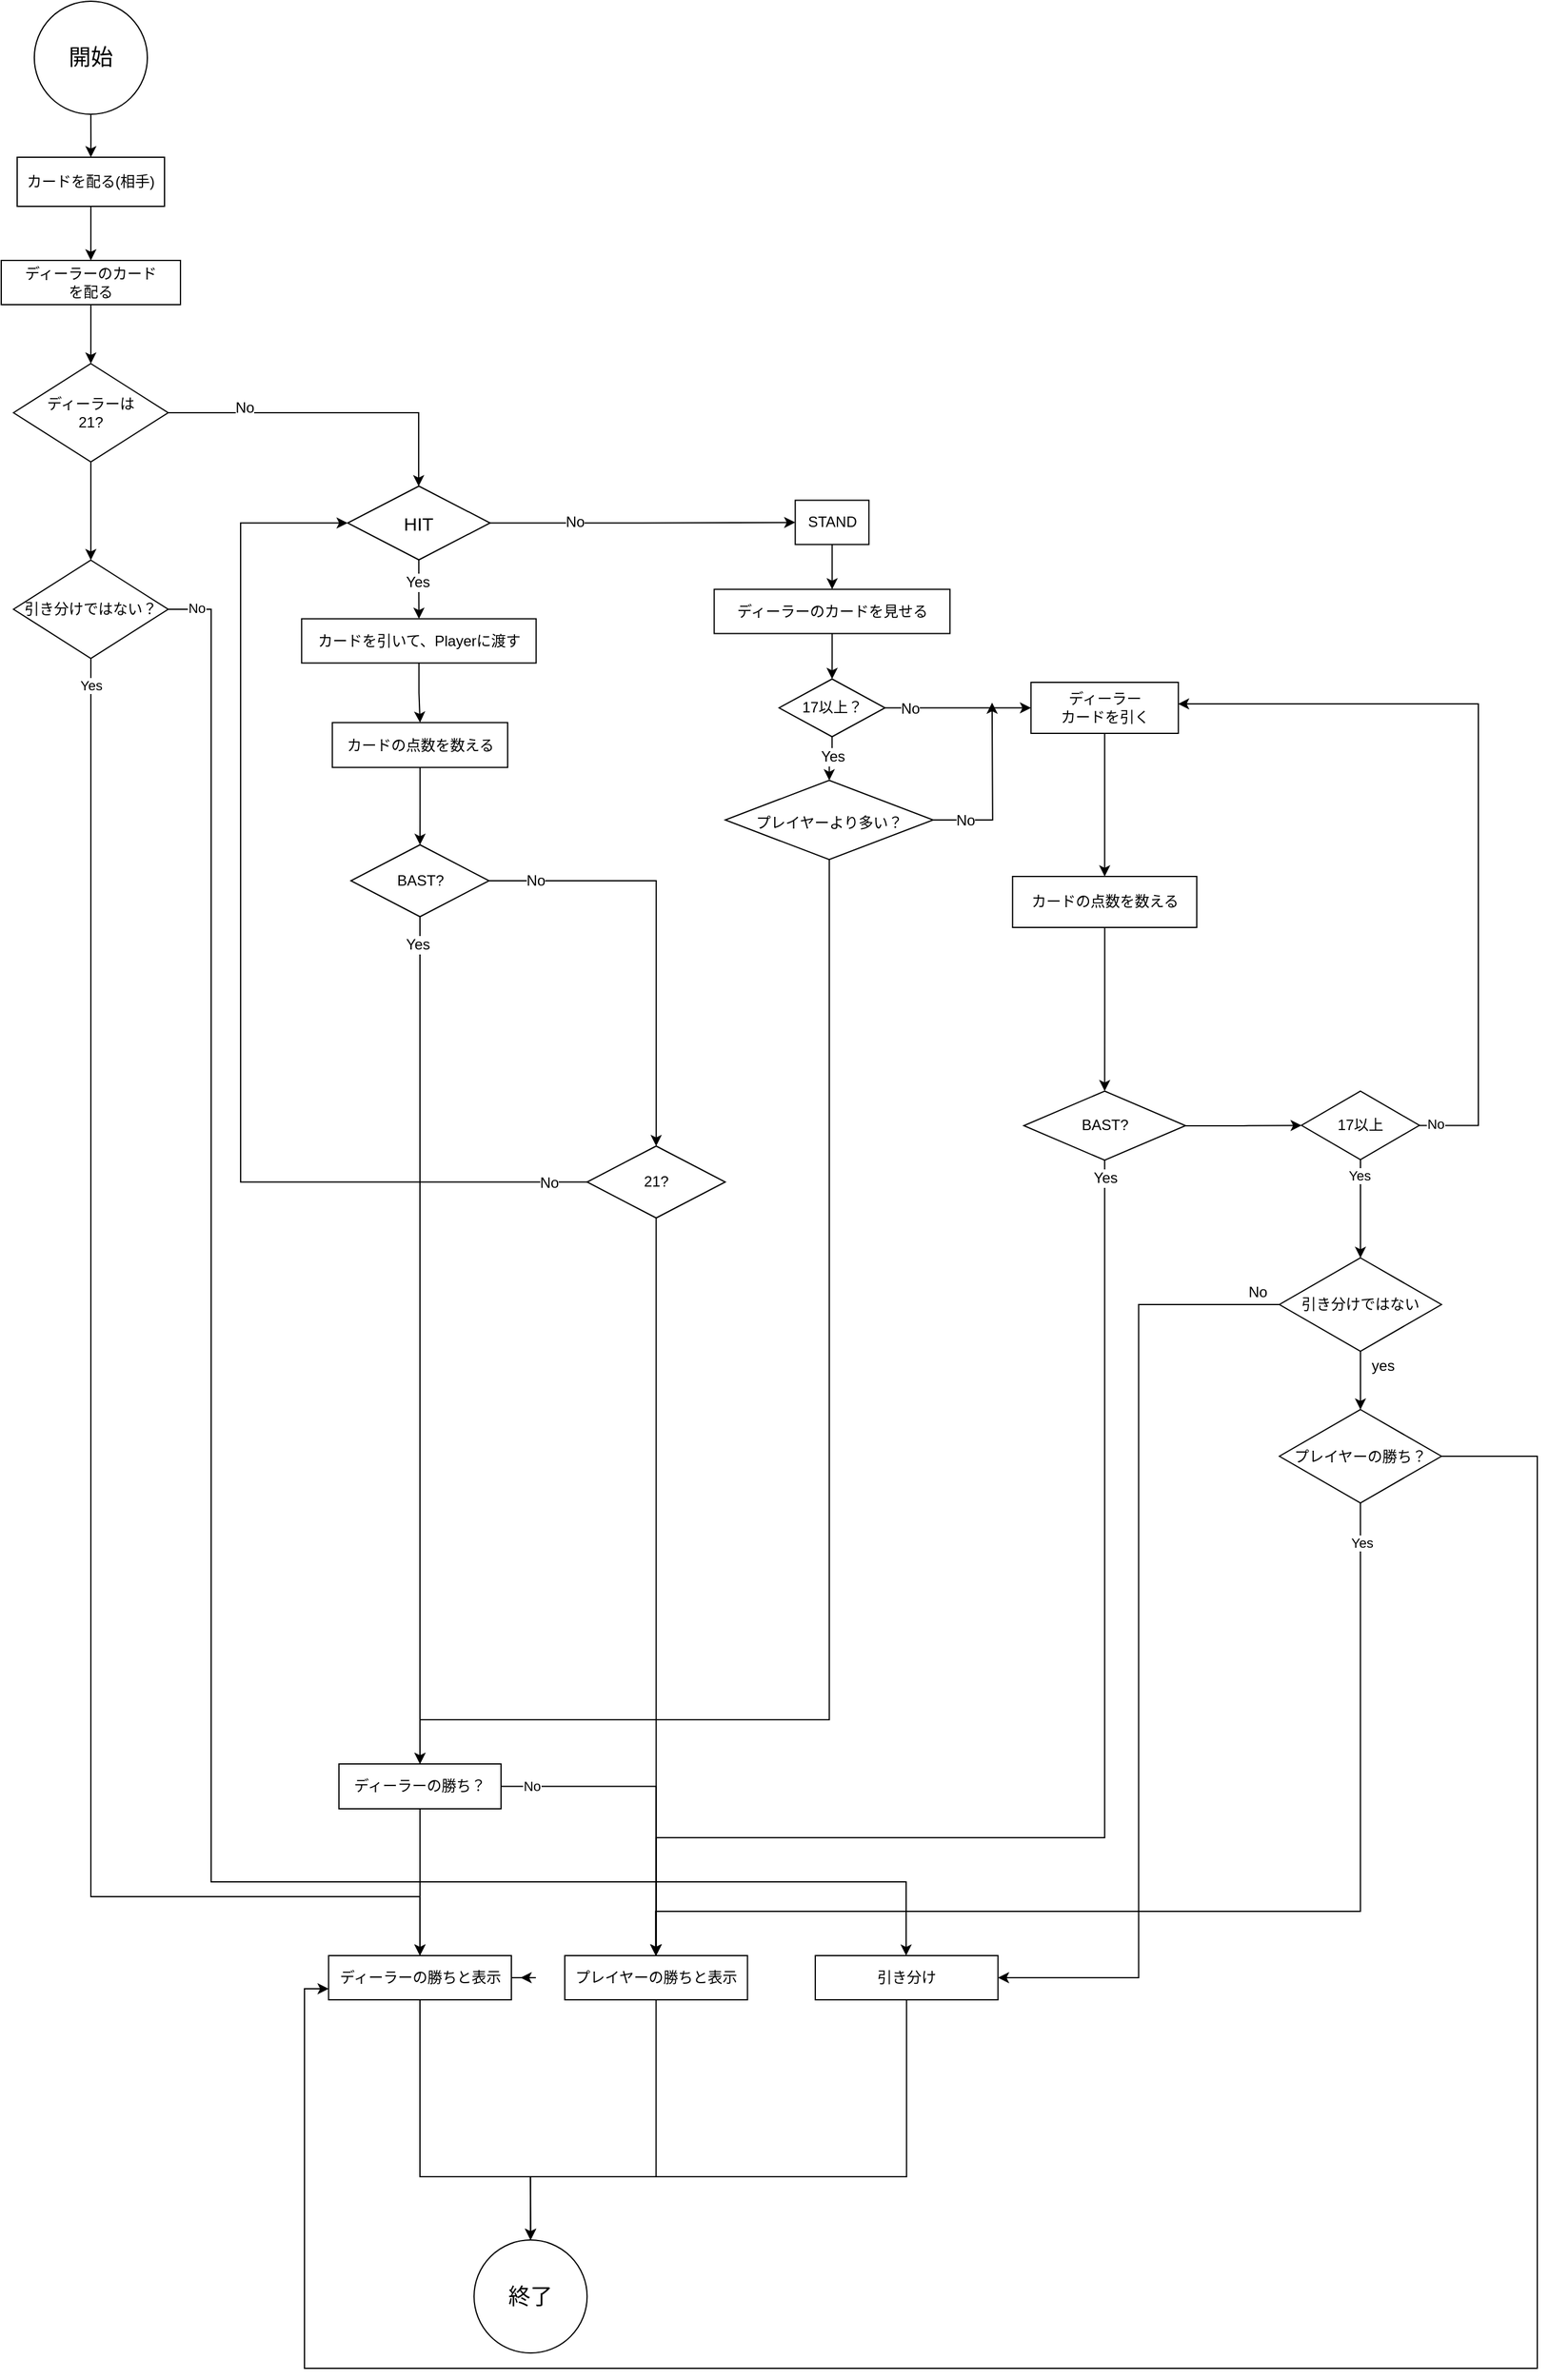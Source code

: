 <mxfile>
    <diagram id="eCTQAcVQ3T_BZ4IwzFdz" name="ページ1">
        <mxGraphModel dx="-106" dy="997" grid="0" gridSize="12" guides="1" tooltips="1" connect="1" arrows="1" fold="1" page="0" pageScale="1" pageWidth="827" pageHeight="1169" math="0" shadow="0">
            <root>
                <mxCell id="0"/>
                <mxCell id="1" parent="0"/>
                <mxCell id="188" style="edgeStyle=orthogonalEdgeStyle;rounded=0;orthogonalLoop=1;jettySize=auto;html=1;" parent="1" source="3" edge="1">
                    <mxGeometry relative="1" as="geometry">
                        <mxPoint x="1920.98" y="451" as="targetPoint"/>
                    </mxGeometry>
                </mxCell>
                <mxCell id="3" value="カードを配る(相手)" style="rounded=1;whiteSpace=wrap;html=1;arcSize=0;" parent="1" vertex="1">
                    <mxGeometry x="1860.98" y="367" width="120" height="40" as="geometry"/>
                </mxCell>
                <mxCell id="190" style="edgeStyle=orthogonalEdgeStyle;rounded=0;orthogonalLoop=1;jettySize=auto;html=1;" parent="1" source="201" edge="1">
                    <mxGeometry relative="1" as="geometry">
                        <mxPoint x="1920.98" y="491" as="sourcePoint"/>
                        <mxPoint x="1920.98" y="535" as="targetPoint"/>
                    </mxGeometry>
                </mxCell>
                <mxCell id="186" style="edgeStyle=orthogonalEdgeStyle;rounded=0;orthogonalLoop=1;jettySize=auto;html=1;" parent="1" source="185" target="3" edge="1">
                    <mxGeometry relative="1" as="geometry"/>
                </mxCell>
                <mxCell id="185" value="開始" style="ellipse;whiteSpace=wrap;html=1;aspect=fixed;fontSize=18;" parent="1" vertex="1">
                    <mxGeometry x="1874.95" y="240" width="92.06" height="92.06" as="geometry"/>
                </mxCell>
                <mxCell id="194" style="edgeStyle=orthogonalEdgeStyle;rounded=0;orthogonalLoop=1;jettySize=auto;html=1;exitX=1;exitY=0.5;exitDx=0;exitDy=0;" parent="1" source="191" target="197" edge="1">
                    <mxGeometry relative="1" as="geometry">
                        <mxPoint x="2440.65" y="607" as="targetPoint"/>
                        <mxPoint x="2117.67" y="575" as="sourcePoint"/>
                        <Array as="points">
                            <mxPoint x="2187.95" y="575"/>
                        </Array>
                    </mxGeometry>
                </mxCell>
                <mxCell id="241" value="No" style="edgeLabel;html=1;align=center;verticalAlign=middle;resizable=0;points=[];fontSize=12;" parent="194" vertex="1" connectable="0">
                    <mxGeometry x="-0.533" y="4" relative="1" as="geometry">
                        <mxPoint as="offset"/>
                    </mxGeometry>
                </mxCell>
                <mxCell id="319" value="" style="edgeStyle=orthogonalEdgeStyle;rounded=0;orthogonalLoop=1;jettySize=auto;html=1;" edge="1" parent="1" source="191" target="318">
                    <mxGeometry relative="1" as="geometry"/>
                </mxCell>
                <mxCell id="191" value="ディーラーは&lt;br&gt;21?" style="rhombus;whiteSpace=wrap;html=1;" parent="1" vertex="1">
                    <mxGeometry x="1858" y="535" width="125.97" height="80" as="geometry"/>
                </mxCell>
                <mxCell id="199" style="edgeStyle=orthogonalEdgeStyle;rounded=0;orthogonalLoop=1;jettySize=auto;html=1;fontSize=12;" parent="1" source="197" target="204" edge="1">
                    <mxGeometry relative="1" as="geometry">
                        <mxPoint x="2175.67" y="739.75" as="targetPoint"/>
                    </mxGeometry>
                </mxCell>
                <mxCell id="200" value="Yes" style="edgeLabel;html=1;align=center;verticalAlign=middle;resizable=0;points=[];fontSize=12;" parent="199" vertex="1" connectable="0">
                    <mxGeometry x="-0.242" y="-1" relative="1" as="geometry">
                        <mxPoint as="offset"/>
                    </mxGeometry>
                </mxCell>
                <mxCell id="208" style="edgeStyle=orthogonalEdgeStyle;rounded=0;orthogonalLoop=1;jettySize=auto;html=1;fontSize=12;" parent="1" source="197" target="207" edge="1">
                    <mxGeometry relative="1" as="geometry"/>
                </mxCell>
                <mxCell id="209" value="No" style="edgeLabel;html=1;align=center;verticalAlign=middle;resizable=0;points=[];fontSize=12;" parent="208" vertex="1" connectable="0">
                    <mxGeometry x="-0.445" y="1" relative="1" as="geometry">
                        <mxPoint as="offset"/>
                    </mxGeometry>
                </mxCell>
                <mxCell id="197" value="&lt;font style=&quot;font-size: 15px&quot;&gt;HIT&lt;/font&gt;" style="rhombus;whiteSpace=wrap;html=1;fontSize=18;" parent="1" vertex="1">
                    <mxGeometry x="2130.14" y="634.75" width="116" height="60" as="geometry"/>
                </mxCell>
                <mxCell id="203" style="edgeStyle=orthogonalEdgeStyle;rounded=0;orthogonalLoop=1;jettySize=auto;html=1;exitX=0.5;exitY=1;exitDx=0;exitDy=0;fontSize=12;" parent="1" source="201" edge="1">
                    <mxGeometry relative="1" as="geometry">
                        <mxPoint x="1920.95" y="475.286" as="targetPoint"/>
                    </mxGeometry>
                </mxCell>
                <mxCell id="201" value="&lt;span&gt;ディーラーのカード&lt;/span&gt;&lt;br&gt;&lt;span&gt;を配る&lt;/span&gt;" style="rounded=0;whiteSpace=wrap;html=1;fontSize=12;" parent="1" vertex="1">
                    <mxGeometry x="1848" y="451" width="145.97" height="36" as="geometry"/>
                </mxCell>
                <mxCell id="211" style="edgeStyle=orthogonalEdgeStyle;rounded=0;orthogonalLoop=1;jettySize=auto;html=1;fontSize=12;" parent="1" source="204" target="210" edge="1">
                    <mxGeometry relative="1" as="geometry"/>
                </mxCell>
                <mxCell id="204" value="&lt;span&gt;カードを引いて、Playerに渡す&lt;/span&gt;" style="rounded=0;whiteSpace=wrap;html=1;fontSize=12;" parent="1" vertex="1">
                    <mxGeometry x="2092.65" y="742.75" width="190.98" height="36" as="geometry"/>
                </mxCell>
                <mxCell id="229" style="edgeStyle=orthogonalEdgeStyle;rounded=0;orthogonalLoop=1;jettySize=auto;html=1;fontSize=12;" parent="1" source="207" target="226" edge="1">
                    <mxGeometry relative="1" as="geometry"/>
                </mxCell>
                <mxCell id="207" value="STAND" style="rounded=0;whiteSpace=wrap;html=1;fontSize=12;" parent="1" vertex="1">
                    <mxGeometry x="2494.65" y="646.25" width="60" height="36" as="geometry"/>
                </mxCell>
                <mxCell id="214" style="edgeStyle=orthogonalEdgeStyle;rounded=0;orthogonalLoop=1;jettySize=auto;html=1;fontSize=12;" parent="1" source="210" target="213" edge="1">
                    <mxGeometry relative="1" as="geometry"/>
                </mxCell>
                <mxCell id="210" value="&lt;font style=&quot;font-size: 12px&quot;&gt;カードの点数を数える&lt;/font&gt;" style="rounded=0;whiteSpace=wrap;html=1;fontSize=12;" parent="1" vertex="1">
                    <mxGeometry x="2117.67" y="827.25" width="142.75" height="36.5" as="geometry"/>
                </mxCell>
                <mxCell id="217" style="edgeStyle=orthogonalEdgeStyle;rounded=0;orthogonalLoop=1;jettySize=auto;html=1;fontSize=12;entryX=0.5;entryY=0;entryDx=0;entryDy=0;" parent="1" source="213" target="216" edge="1">
                    <mxGeometry relative="1" as="geometry">
                        <Array as="points">
                            <mxPoint x="2380.95" y="956"/>
                        </Array>
                    </mxGeometry>
                </mxCell>
                <mxCell id="243" value="No" style="edgeLabel;html=1;align=center;verticalAlign=middle;resizable=0;points=[];fontSize=12;" parent="217" vertex="1" connectable="0">
                    <mxGeometry x="-0.693" relative="1" as="geometry">
                        <mxPoint x="-16" as="offset"/>
                    </mxGeometry>
                </mxCell>
                <mxCell id="265" style="edgeStyle=orthogonalEdgeStyle;rounded=0;orthogonalLoop=1;jettySize=auto;html=1;entryX=0.5;entryY=0;entryDx=0;entryDy=0;fontSize=12;" parent="1" source="213" target="264" edge="1">
                    <mxGeometry relative="1" as="geometry">
                        <Array as="points">
                            <mxPoint x="2188.95" y="1651"/>
                        </Array>
                    </mxGeometry>
                </mxCell>
                <mxCell id="266" value="Yes" style="edgeLabel;html=1;align=center;verticalAlign=middle;resizable=0;points=[];fontSize=12;" parent="265" vertex="1" connectable="0">
                    <mxGeometry x="-0.937" y="-2" relative="1" as="geometry">
                        <mxPoint y="1" as="offset"/>
                    </mxGeometry>
                </mxCell>
                <mxCell id="213" value="BAST?" style="rhombus;whiteSpace=wrap;html=1;fontSize=12;" parent="1" vertex="1">
                    <mxGeometry x="2132.79" y="926.75" width="112.51" height="58.5" as="geometry"/>
                </mxCell>
                <mxCell id="262" style="edgeStyle=orthogonalEdgeStyle;rounded=0;orthogonalLoop=1;jettySize=auto;html=1;fontSize=12;entryX=0;entryY=0.5;entryDx=0;entryDy=0;" parent="1" source="216" target="197" edge="1">
                    <mxGeometry relative="1" as="geometry">
                        <mxPoint x="2006.95" y="1050.75" as="targetPoint"/>
                        <Array as="points">
                            <mxPoint x="2042.95" y="1201"/>
                            <mxPoint x="2042.95" y="665"/>
                        </Array>
                    </mxGeometry>
                </mxCell>
                <mxCell id="267" value="No" style="edgeLabel;html=1;align=center;verticalAlign=middle;resizable=0;points=[];fontSize=12;" parent="262" vertex="1" connectable="0">
                    <mxGeometry x="-0.931" relative="1" as="geometry">
                        <mxPoint as="offset"/>
                    </mxGeometry>
                </mxCell>
                <mxCell id="275" style="edgeStyle=orthogonalEdgeStyle;rounded=0;orthogonalLoop=1;jettySize=auto;html=1;entryX=0.5;entryY=0;entryDx=0;entryDy=0;" edge="1" parent="1" source="216" target="273">
                    <mxGeometry relative="1" as="geometry"/>
                </mxCell>
                <mxCell id="216" value="21?" style="rhombus;whiteSpace=wrap;html=1;fontSize=12;" parent="1" vertex="1">
                    <mxGeometry x="2325.14" y="1172" width="112.51" height="58.5" as="geometry"/>
                </mxCell>
                <mxCell id="232" style="edgeStyle=orthogonalEdgeStyle;rounded=0;orthogonalLoop=1;jettySize=auto;html=1;fontSize=12;" parent="1" source="226" target="230" edge="1">
                    <mxGeometry relative="1" as="geometry"/>
                </mxCell>
                <mxCell id="226" value="&lt;span&gt;ディーラーのカードを見せる&lt;/span&gt;" style="rounded=0;whiteSpace=wrap;html=1;fontSize=12;" parent="1" vertex="1">
                    <mxGeometry x="2428.65" y="718.75" width="192" height="36" as="geometry"/>
                </mxCell>
                <mxCell id="234" value="" style="edgeStyle=orthogonalEdgeStyle;rounded=0;orthogonalLoop=1;jettySize=auto;html=1;fontSize=12;" parent="1" source="230" target="233" edge="1">
                    <mxGeometry relative="1" as="geometry"/>
                </mxCell>
                <mxCell id="257" value="No" style="edgeLabel;html=1;align=center;verticalAlign=middle;resizable=0;points=[];fontSize=12;" parent="234" vertex="1" connectable="0">
                    <mxGeometry x="-0.656" relative="1" as="geometry">
                        <mxPoint as="offset"/>
                    </mxGeometry>
                </mxCell>
                <mxCell id="236" style="edgeStyle=orthogonalEdgeStyle;rounded=0;orthogonalLoop=1;jettySize=auto;html=1;fontSize=12;" parent="1" source="230" target="235" edge="1">
                    <mxGeometry relative="1" as="geometry"/>
                </mxCell>
                <mxCell id="237" value="Yes" style="edgeLabel;html=1;align=center;verticalAlign=middle;resizable=0;points=[];fontSize=12;" parent="236" vertex="1" connectable="0">
                    <mxGeometry x="-0.277" relative="1" as="geometry">
                        <mxPoint y="2" as="offset"/>
                    </mxGeometry>
                </mxCell>
                <mxCell id="230" value="17以上？" style="rhombus;whiteSpace=wrap;html=1;fontSize=12;" parent="1" vertex="1">
                    <mxGeometry x="2481.52" y="791.75" width="86.26" height="47" as="geometry"/>
                </mxCell>
                <mxCell id="239" value="" style="edgeStyle=orthogonalEdgeStyle;rounded=0;orthogonalLoop=1;jettySize=auto;html=1;fontSize=12;" parent="1" source="233" target="238" edge="1">
                    <mxGeometry relative="1" as="geometry"/>
                </mxCell>
                <mxCell id="233" value="&lt;span&gt;ディーラー&lt;/span&gt;&lt;br&gt;&lt;span&gt;カードを引く&lt;/span&gt;" style="whiteSpace=wrap;html=1;" parent="1" vertex="1">
                    <mxGeometry x="2686.65" y="794.5" width="120" height="41.5" as="geometry"/>
                </mxCell>
                <mxCell id="258" style="edgeStyle=orthogonalEdgeStyle;rounded=0;orthogonalLoop=1;jettySize=auto;html=1;fontSize=12;" parent="1" source="235" edge="1">
                    <mxGeometry relative="1" as="geometry">
                        <mxPoint x="2654.95" y="811" as="targetPoint"/>
                    </mxGeometry>
                </mxCell>
                <mxCell id="261" value="No" style="edgeLabel;html=1;align=center;verticalAlign=middle;resizable=0;points=[];fontSize=12;" parent="258" vertex="1" connectable="0">
                    <mxGeometry x="-0.814" y="-2" relative="1" as="geometry">
                        <mxPoint x="12" y="-2" as="offset"/>
                    </mxGeometry>
                </mxCell>
                <mxCell id="276" style="edgeStyle=orthogonalEdgeStyle;rounded=0;orthogonalLoop=1;jettySize=auto;html=1;entryX=0.5;entryY=0;entryDx=0;entryDy=0;" edge="1" parent="1" source="235" target="264">
                    <mxGeometry relative="1" as="geometry">
                        <Array as="points">
                            <mxPoint x="2521.95" y="1639"/>
                            <mxPoint x="2188.95" y="1639"/>
                        </Array>
                    </mxGeometry>
                </mxCell>
                <mxCell id="235" value="&lt;span&gt;&lt;font style=&quot;font-size: 12px&quot;&gt;プレイヤーより多い？&lt;/font&gt;&lt;/span&gt;" style="rhombus;whiteSpace=wrap;html=1;fontSize=18;" parent="1" vertex="1">
                    <mxGeometry x="2437.65" y="874.25" width="169.3" height="64.5" as="geometry"/>
                </mxCell>
                <mxCell id="245" value="" style="edgeStyle=orthogonalEdgeStyle;rounded=0;orthogonalLoop=1;jettySize=auto;html=1;fontSize=12;" parent="1" source="238" target="244" edge="1">
                    <mxGeometry relative="1" as="geometry"/>
                </mxCell>
                <mxCell id="238" value="カードの点数を数える" style="whiteSpace=wrap;html=1;" parent="1" vertex="1">
                    <mxGeometry x="2671.65" y="952.5" width="150" height="41.5" as="geometry"/>
                </mxCell>
                <mxCell id="246" style="edgeStyle=orthogonalEdgeStyle;rounded=0;orthogonalLoop=1;jettySize=auto;html=1;fontSize=12;entryX=0.5;entryY=0;entryDx=0;entryDy=0;" parent="1" source="244" edge="1" target="273">
                    <mxGeometry relative="1" as="geometry">
                        <mxPoint x="2746.65" y="1207.0" as="targetPoint"/>
                        <Array as="points">
                            <mxPoint x="2746.95" y="1735"/>
                            <mxPoint x="2380.95" y="1735"/>
                        </Array>
                    </mxGeometry>
                </mxCell>
                <mxCell id="247" value="Yes" style="edgeLabel;html=1;align=center;verticalAlign=middle;resizable=0;points=[];fontSize=12;" parent="246" vertex="1" connectable="0">
                    <mxGeometry x="-0.202" y="-1" relative="1" as="geometry">
                        <mxPoint x="1" y="-390" as="offset"/>
                    </mxGeometry>
                </mxCell>
                <mxCell id="301" style="edgeStyle=orthogonalEdgeStyle;rounded=0;orthogonalLoop=1;jettySize=auto;html=1;" edge="1" parent="1" source="244" target="302">
                    <mxGeometry relative="1" as="geometry">
                        <mxPoint x="2942.95" y="1155.375" as="targetPoint"/>
                    </mxGeometry>
                </mxCell>
                <mxCell id="244" value="BAST?" style="rhombus;whiteSpace=wrap;html=1;" parent="1" vertex="1">
                    <mxGeometry x="2680.8" y="1127.25" width="131.7" height="56.25" as="geometry"/>
                </mxCell>
                <mxCell id="270" style="edgeStyle=orthogonalEdgeStyle;rounded=0;orthogonalLoop=1;jettySize=auto;html=1;" edge="1" parent="1" source="264" target="271">
                    <mxGeometry relative="1" as="geometry">
                        <mxPoint x="2189.04" y="1843" as="targetPoint"/>
                    </mxGeometry>
                </mxCell>
                <mxCell id="272" style="edgeStyle=orthogonalEdgeStyle;rounded=0;orthogonalLoop=1;jettySize=auto;html=1;" edge="1" parent="1" source="264" target="273">
                    <mxGeometry relative="1" as="geometry">
                        <mxPoint x="2366.95" y="1693.25" as="targetPoint"/>
                    </mxGeometry>
                </mxCell>
                <mxCell id="274" value="No" style="edgeLabel;html=1;align=center;verticalAlign=middle;resizable=0;points=[];" vertex="1" connectable="0" parent="272">
                    <mxGeometry x="-0.811" y="1" relative="1" as="geometry">
                        <mxPoint as="offset"/>
                    </mxGeometry>
                </mxCell>
                <mxCell id="264" value="ディーラーの勝ち？" style="rounded=0;whiteSpace=wrap;html=1;fontSize=12;" parent="1" vertex="1">
                    <mxGeometry x="2123.04" y="1675" width="132" height="36.5" as="geometry"/>
                </mxCell>
                <mxCell id="277" style="edgeStyle=orthogonalEdgeStyle;rounded=0;orthogonalLoop=1;jettySize=auto;html=1;entryX=0.5;entryY=0;entryDx=0;entryDy=0;" edge="1" parent="1" source="271" target="279">
                    <mxGeometry relative="1" as="geometry">
                        <mxPoint x="2189.045" y="2011.0" as="targetPoint"/>
                        <Array as="points">
                            <mxPoint x="2188.95" y="2011"/>
                            <mxPoint x="2278.95" y="2011"/>
                        </Array>
                    </mxGeometry>
                </mxCell>
                <mxCell id="317" style="edgeStyle=orthogonalEdgeStyle;rounded=0;orthogonalLoop=1;jettySize=auto;html=1;" edge="1" parent="1" source="271">
                    <mxGeometry relative="1" as="geometry">
                        <mxPoint x="2270.95" y="1849" as="targetPoint"/>
                    </mxGeometry>
                </mxCell>
                <mxCell id="271" value="ディーラーの勝ちと表示" style="rounded=0;whiteSpace=wrap;html=1;fontSize=12;" vertex="1" parent="1">
                    <mxGeometry x="2114.64" y="1831" width="148.81" height="36" as="geometry"/>
                </mxCell>
                <mxCell id="278" style="edgeStyle=orthogonalEdgeStyle;rounded=0;orthogonalLoop=1;jettySize=auto;html=1;" edge="1" parent="1" source="273" target="279">
                    <mxGeometry relative="1" as="geometry">
                        <mxPoint x="2381.355" y="2011.0" as="targetPoint"/>
                        <Array as="points">
                            <mxPoint x="2380.95" y="2011"/>
                            <mxPoint x="2278.95" y="2011"/>
                        </Array>
                    </mxGeometry>
                </mxCell>
                <mxCell id="273" value="プレイヤーの勝ちと表示" style="rounded=0;whiteSpace=wrap;html=1;fontSize=12;" vertex="1" parent="1">
                    <mxGeometry x="2306.95" y="1831" width="148.81" height="36" as="geometry"/>
                </mxCell>
                <mxCell id="279" value="終了" style="ellipse;whiteSpace=wrap;html=1;aspect=fixed;fontSize=18;" vertex="1" parent="1">
                    <mxGeometry x="2233.08" y="2062.5" width="92.06" height="92.06" as="geometry"/>
                </mxCell>
                <mxCell id="287" style="edgeStyle=orthogonalEdgeStyle;rounded=0;orthogonalLoop=1;jettySize=auto;html=1;" edge="1" parent="1" source="286" target="279">
                    <mxGeometry relative="1" as="geometry">
                        <Array as="points">
                            <mxPoint x="2584.95" y="2011"/>
                            <mxPoint x="2278.95" y="2011"/>
                        </Array>
                    </mxGeometry>
                </mxCell>
                <mxCell id="286" value="引き分け" style="rounded=0;whiteSpace=wrap;html=1;fontSize=12;" vertex="1" parent="1">
                    <mxGeometry x="2510.95" y="1831" width="148.81" height="36" as="geometry"/>
                </mxCell>
                <mxCell id="303" style="edgeStyle=orthogonalEdgeStyle;rounded=0;orthogonalLoop=1;jettySize=auto;html=1;entryX=0.998;entryY=0.422;entryDx=0;entryDy=0;entryPerimeter=0;" edge="1" parent="1" source="302" target="233">
                    <mxGeometry relative="1" as="geometry">
                        <Array as="points">
                            <mxPoint x="3050.95" y="1155"/>
                            <mxPoint x="3050.95" y="812"/>
                        </Array>
                    </mxGeometry>
                </mxCell>
                <mxCell id="304" value="No" style="edgeLabel;html=1;align=center;verticalAlign=middle;resizable=0;points=[];" vertex="1" connectable="0" parent="303">
                    <mxGeometry x="-0.961" y="1" relative="1" as="geometry">
                        <mxPoint as="offset"/>
                    </mxGeometry>
                </mxCell>
                <mxCell id="307" value="" style="edgeStyle=orthogonalEdgeStyle;rounded=0;orthogonalLoop=1;jettySize=auto;html=1;" edge="1" parent="1" source="302" target="313">
                    <mxGeometry relative="1" as="geometry">
                        <mxPoint x="2954.95" y="1231" as="targetPoint"/>
                    </mxGeometry>
                </mxCell>
                <mxCell id="312" value="Yes" style="edgeLabel;html=1;align=center;verticalAlign=middle;resizable=0;points=[];" vertex="1" connectable="0" parent="307">
                    <mxGeometry x="-0.676" y="-1" relative="1" as="geometry">
                        <mxPoint as="offset"/>
                    </mxGeometry>
                </mxCell>
                <mxCell id="302" value="17以上" style="rhombus;whiteSpace=wrap;html=1;" vertex="1" parent="1">
                    <mxGeometry x="2906.95" y="1127.25" width="96" height="55.75" as="geometry"/>
                </mxCell>
                <mxCell id="308" style="edgeStyle=orthogonalEdgeStyle;rounded=0;orthogonalLoop=1;jettySize=auto;html=1;entryX=0.5;entryY=0;entryDx=0;entryDy=0;" edge="1" parent="1" source="306" target="273">
                    <mxGeometry relative="1" as="geometry">
                        <Array as="points">
                            <mxPoint x="2954.95" y="1795"/>
                            <mxPoint x="2380.95" y="1795"/>
                            <mxPoint x="2380.95" y="1831"/>
                        </Array>
                    </mxGeometry>
                </mxCell>
                <mxCell id="311" value="Yes" style="edgeLabel;html=1;align=center;verticalAlign=middle;resizable=0;points=[];" vertex="1" connectable="0" parent="308">
                    <mxGeometry x="-0.931" y="1" relative="1" as="geometry">
                        <mxPoint as="offset"/>
                    </mxGeometry>
                </mxCell>
                <mxCell id="309" style="edgeStyle=orthogonalEdgeStyle;rounded=0;orthogonalLoop=1;jettySize=auto;html=1;entryX=0;entryY=0.75;entryDx=0;entryDy=0;" edge="1" parent="1" source="306" target="271">
                    <mxGeometry relative="1" as="geometry">
                        <Array as="points">
                            <mxPoint x="3098.95" y="1424"/>
                            <mxPoint x="3098.95" y="2167"/>
                            <mxPoint x="2094.95" y="2167"/>
                            <mxPoint x="2094.95" y="1858"/>
                        </Array>
                    </mxGeometry>
                </mxCell>
                <mxCell id="306" value="プレイヤーの勝ち？" style="rhombus;whiteSpace=wrap;html=1;" vertex="1" parent="1">
                    <mxGeometry x="2888.95" y="1386.5" width="132" height="76" as="geometry"/>
                </mxCell>
                <mxCell id="310" value="No" style="text;html=1;align=center;verticalAlign=middle;resizable=0;points=[];autosize=1;strokeColor=none;" vertex="1" parent="1">
                    <mxGeometry x="2852.95" y="1278.5" width="36" height="24" as="geometry"/>
                </mxCell>
                <mxCell id="314" style="edgeStyle=orthogonalEdgeStyle;rounded=0;orthogonalLoop=1;jettySize=auto;html=1;" edge="1" parent="1" source="313" target="306">
                    <mxGeometry relative="1" as="geometry"/>
                </mxCell>
                <mxCell id="316" style="edgeStyle=orthogonalEdgeStyle;rounded=0;orthogonalLoop=1;jettySize=auto;html=1;entryX=1;entryY=0.5;entryDx=0;entryDy=0;" edge="1" parent="1" source="313" target="286">
                    <mxGeometry relative="1" as="geometry"/>
                </mxCell>
                <mxCell id="313" value="引き分けではない" style="rhombus;whiteSpace=wrap;html=1;" vertex="1" parent="1">
                    <mxGeometry x="2888.95" y="1263" width="132" height="76" as="geometry"/>
                </mxCell>
                <mxCell id="315" value="yes&lt;br&gt;" style="text;html=1;align=center;verticalAlign=middle;resizable=0;points=[];autosize=1;strokeColor=none;" vertex="1" parent="1">
                    <mxGeometry x="2954.95" y="1339" width="36" height="24" as="geometry"/>
                </mxCell>
                <mxCell id="320" style="edgeStyle=orthogonalEdgeStyle;rounded=0;orthogonalLoop=1;jettySize=auto;html=1;" edge="1" parent="1" source="318" target="271">
                    <mxGeometry relative="1" as="geometry">
                        <Array as="points">
                            <mxPoint x="1920.95" y="1783"/>
                            <mxPoint x="2188.95" y="1783"/>
                        </Array>
                    </mxGeometry>
                </mxCell>
                <mxCell id="323" value="Yes" style="edgeLabel;html=1;align=center;verticalAlign=middle;resizable=0;points=[];" vertex="1" connectable="0" parent="320">
                    <mxGeometry x="-0.967" relative="1" as="geometry">
                        <mxPoint as="offset"/>
                    </mxGeometry>
                </mxCell>
                <mxCell id="321" style="edgeStyle=orthogonalEdgeStyle;rounded=0;orthogonalLoop=1;jettySize=auto;html=1;" edge="1" parent="1" source="318" target="286">
                    <mxGeometry relative="1" as="geometry">
                        <Array as="points">
                            <mxPoint x="2018.95" y="735"/>
                            <mxPoint x="2018.95" y="1771"/>
                            <mxPoint x="2584.95" y="1771"/>
                        </Array>
                    </mxGeometry>
                </mxCell>
                <mxCell id="322" value="No" style="edgeLabel;html=1;align=center;verticalAlign=middle;resizable=0;points=[];" vertex="1" connectable="0" parent="321">
                    <mxGeometry x="-0.973" y="1" relative="1" as="geometry">
                        <mxPoint as="offset"/>
                    </mxGeometry>
                </mxCell>
                <mxCell id="318" value="引き分けではない？" style="rhombus;whiteSpace=wrap;html=1;" vertex="1" parent="1">
                    <mxGeometry x="1858" y="695" width="125.97" height="80" as="geometry"/>
                </mxCell>
            </root>
        </mxGraphModel>
    </diagram>
</mxfile>